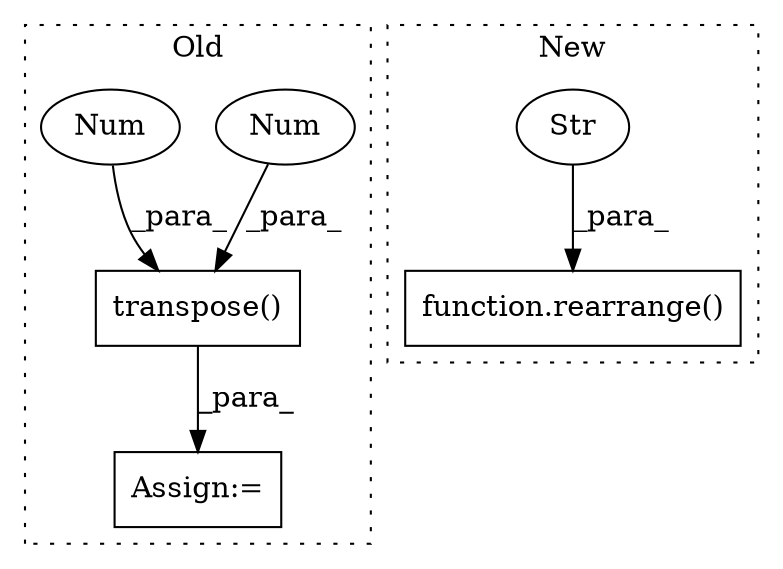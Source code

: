 digraph G {
subgraph cluster0 {
1 [label="transpose()" a="75" s="4142,4160" l="14,1" shape="box"];
4 [label="Num" a="76" s="4156" l="1" shape="ellipse"];
5 [label="Num" a="76" s="4159" l="1" shape="ellipse"];
6 [label="Assign:=" a="68" s="4139" l="3" shape="box"];
label = "Old";
style="dotted";
}
subgraph cluster1 {
2 [label="function.rearrange()" a="75" s="4318,4352" l="10,1" shape="box"];
3 [label="Str" a="66" s="4336" l="16" shape="ellipse"];
label = "New";
style="dotted";
}
1 -> 6 [label="_para_"];
3 -> 2 [label="_para_"];
4 -> 1 [label="_para_"];
5 -> 1 [label="_para_"];
}